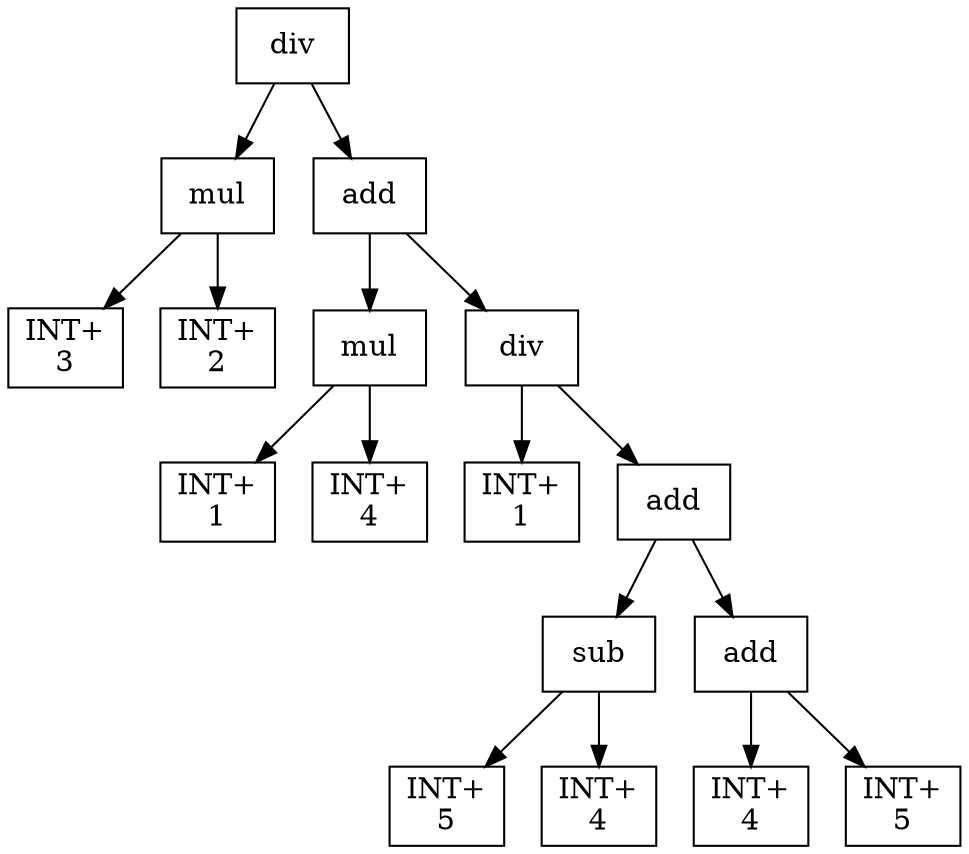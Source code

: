 digraph expr {
  node [shape=box];
  n1 [label="div"];
  n2 [label="mul"];
  n3 [label="INT+\n3"];
  n4 [label="INT+\n2"];
  n2 -> n3;
  n2 -> n4;
  n5 [label="add"];
  n6 [label="mul"];
  n7 [label="INT+\n1"];
  n8 [label="INT+\n4"];
  n6 -> n7;
  n6 -> n8;
  n9 [label="div"];
  n10 [label="INT+\n1"];
  n11 [label="add"];
  n12 [label="sub"];
  n13 [label="INT+\n5"];
  n14 [label="INT+\n4"];
  n12 -> n13;
  n12 -> n14;
  n15 [label="add"];
  n16 [label="INT+\n4"];
  n17 [label="INT+\n5"];
  n15 -> n16;
  n15 -> n17;
  n11 -> n12;
  n11 -> n15;
  n9 -> n10;
  n9 -> n11;
  n5 -> n6;
  n5 -> n9;
  n1 -> n2;
  n1 -> n5;
}